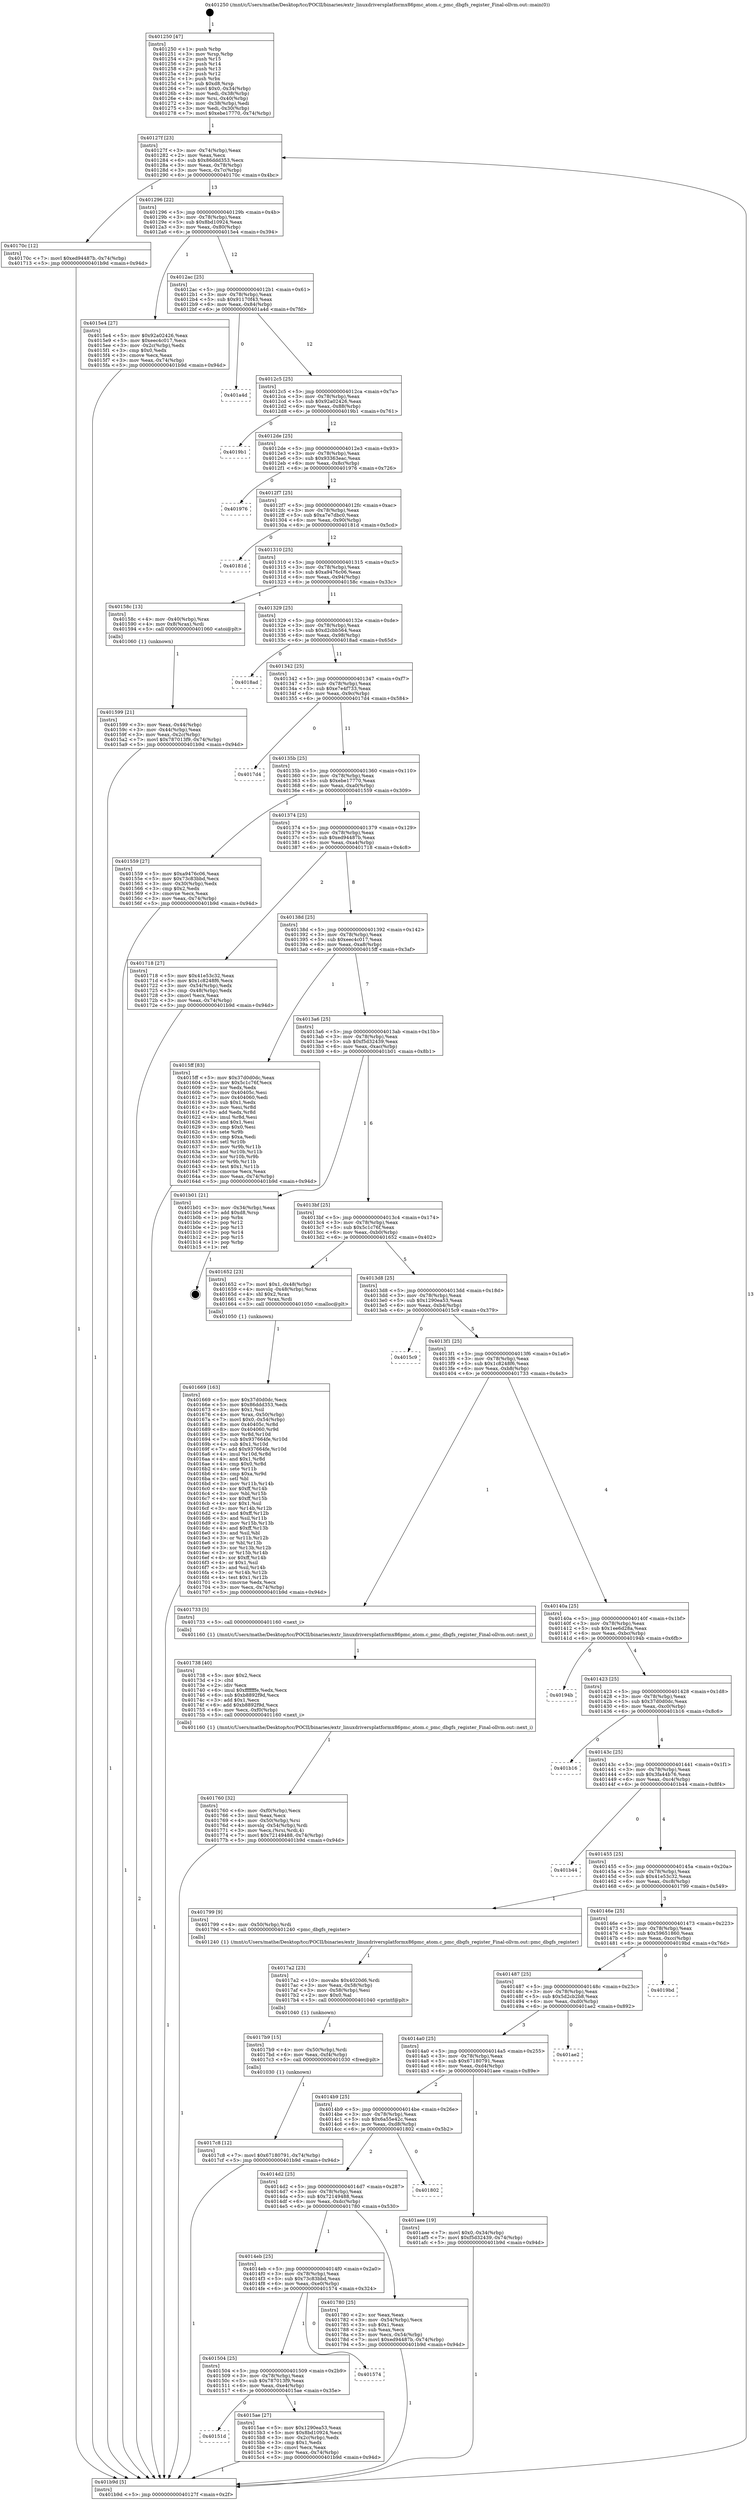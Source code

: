 digraph "0x401250" {
  label = "0x401250 (/mnt/c/Users/mathe/Desktop/tcc/POCII/binaries/extr_linuxdriversplatformx86pmc_atom.c_pmc_dbgfs_register_Final-ollvm.out::main(0))"
  labelloc = "t"
  node[shape=record]

  Entry [label="",width=0.3,height=0.3,shape=circle,fillcolor=black,style=filled]
  "0x40127f" [label="{
     0x40127f [23]\l
     | [instrs]\l
     &nbsp;&nbsp;0x40127f \<+3\>: mov -0x74(%rbp),%eax\l
     &nbsp;&nbsp;0x401282 \<+2\>: mov %eax,%ecx\l
     &nbsp;&nbsp;0x401284 \<+6\>: sub $0x86ddd353,%ecx\l
     &nbsp;&nbsp;0x40128a \<+3\>: mov %eax,-0x78(%rbp)\l
     &nbsp;&nbsp;0x40128d \<+3\>: mov %ecx,-0x7c(%rbp)\l
     &nbsp;&nbsp;0x401290 \<+6\>: je 000000000040170c \<main+0x4bc\>\l
  }"]
  "0x40170c" [label="{
     0x40170c [12]\l
     | [instrs]\l
     &nbsp;&nbsp;0x40170c \<+7\>: movl $0xed94487b,-0x74(%rbp)\l
     &nbsp;&nbsp;0x401713 \<+5\>: jmp 0000000000401b9d \<main+0x94d\>\l
  }"]
  "0x401296" [label="{
     0x401296 [22]\l
     | [instrs]\l
     &nbsp;&nbsp;0x401296 \<+5\>: jmp 000000000040129b \<main+0x4b\>\l
     &nbsp;&nbsp;0x40129b \<+3\>: mov -0x78(%rbp),%eax\l
     &nbsp;&nbsp;0x40129e \<+5\>: sub $0x8bd10924,%eax\l
     &nbsp;&nbsp;0x4012a3 \<+3\>: mov %eax,-0x80(%rbp)\l
     &nbsp;&nbsp;0x4012a6 \<+6\>: je 00000000004015e4 \<main+0x394\>\l
  }"]
  Exit [label="",width=0.3,height=0.3,shape=circle,fillcolor=black,style=filled,peripheries=2]
  "0x4015e4" [label="{
     0x4015e4 [27]\l
     | [instrs]\l
     &nbsp;&nbsp;0x4015e4 \<+5\>: mov $0x92a02426,%eax\l
     &nbsp;&nbsp;0x4015e9 \<+5\>: mov $0xeec4c017,%ecx\l
     &nbsp;&nbsp;0x4015ee \<+3\>: mov -0x2c(%rbp),%edx\l
     &nbsp;&nbsp;0x4015f1 \<+3\>: cmp $0x0,%edx\l
     &nbsp;&nbsp;0x4015f4 \<+3\>: cmove %ecx,%eax\l
     &nbsp;&nbsp;0x4015f7 \<+3\>: mov %eax,-0x74(%rbp)\l
     &nbsp;&nbsp;0x4015fa \<+5\>: jmp 0000000000401b9d \<main+0x94d\>\l
  }"]
  "0x4012ac" [label="{
     0x4012ac [25]\l
     | [instrs]\l
     &nbsp;&nbsp;0x4012ac \<+5\>: jmp 00000000004012b1 \<main+0x61\>\l
     &nbsp;&nbsp;0x4012b1 \<+3\>: mov -0x78(%rbp),%eax\l
     &nbsp;&nbsp;0x4012b4 \<+5\>: sub $0x91170f43,%eax\l
     &nbsp;&nbsp;0x4012b9 \<+6\>: mov %eax,-0x84(%rbp)\l
     &nbsp;&nbsp;0x4012bf \<+6\>: je 0000000000401a4d \<main+0x7fd\>\l
  }"]
  "0x4017c8" [label="{
     0x4017c8 [12]\l
     | [instrs]\l
     &nbsp;&nbsp;0x4017c8 \<+7\>: movl $0x67180791,-0x74(%rbp)\l
     &nbsp;&nbsp;0x4017cf \<+5\>: jmp 0000000000401b9d \<main+0x94d\>\l
  }"]
  "0x401a4d" [label="{
     0x401a4d\l
  }", style=dashed]
  "0x4012c5" [label="{
     0x4012c5 [25]\l
     | [instrs]\l
     &nbsp;&nbsp;0x4012c5 \<+5\>: jmp 00000000004012ca \<main+0x7a\>\l
     &nbsp;&nbsp;0x4012ca \<+3\>: mov -0x78(%rbp),%eax\l
     &nbsp;&nbsp;0x4012cd \<+5\>: sub $0x92a02426,%eax\l
     &nbsp;&nbsp;0x4012d2 \<+6\>: mov %eax,-0x88(%rbp)\l
     &nbsp;&nbsp;0x4012d8 \<+6\>: je 00000000004019b1 \<main+0x761\>\l
  }"]
  "0x4017b9" [label="{
     0x4017b9 [15]\l
     | [instrs]\l
     &nbsp;&nbsp;0x4017b9 \<+4\>: mov -0x50(%rbp),%rdi\l
     &nbsp;&nbsp;0x4017bd \<+6\>: mov %eax,-0xf4(%rbp)\l
     &nbsp;&nbsp;0x4017c3 \<+5\>: call 0000000000401030 \<free@plt\>\l
     | [calls]\l
     &nbsp;&nbsp;0x401030 \{1\} (unknown)\l
  }"]
  "0x4019b1" [label="{
     0x4019b1\l
  }", style=dashed]
  "0x4012de" [label="{
     0x4012de [25]\l
     | [instrs]\l
     &nbsp;&nbsp;0x4012de \<+5\>: jmp 00000000004012e3 \<main+0x93\>\l
     &nbsp;&nbsp;0x4012e3 \<+3\>: mov -0x78(%rbp),%eax\l
     &nbsp;&nbsp;0x4012e6 \<+5\>: sub $0x93363eac,%eax\l
     &nbsp;&nbsp;0x4012eb \<+6\>: mov %eax,-0x8c(%rbp)\l
     &nbsp;&nbsp;0x4012f1 \<+6\>: je 0000000000401976 \<main+0x726\>\l
  }"]
  "0x4017a2" [label="{
     0x4017a2 [23]\l
     | [instrs]\l
     &nbsp;&nbsp;0x4017a2 \<+10\>: movabs $0x4020d6,%rdi\l
     &nbsp;&nbsp;0x4017ac \<+3\>: mov %eax,-0x58(%rbp)\l
     &nbsp;&nbsp;0x4017af \<+3\>: mov -0x58(%rbp),%esi\l
     &nbsp;&nbsp;0x4017b2 \<+2\>: mov $0x0,%al\l
     &nbsp;&nbsp;0x4017b4 \<+5\>: call 0000000000401040 \<printf@plt\>\l
     | [calls]\l
     &nbsp;&nbsp;0x401040 \{1\} (unknown)\l
  }"]
  "0x401976" [label="{
     0x401976\l
  }", style=dashed]
  "0x4012f7" [label="{
     0x4012f7 [25]\l
     | [instrs]\l
     &nbsp;&nbsp;0x4012f7 \<+5\>: jmp 00000000004012fc \<main+0xac\>\l
     &nbsp;&nbsp;0x4012fc \<+3\>: mov -0x78(%rbp),%eax\l
     &nbsp;&nbsp;0x4012ff \<+5\>: sub $0xa7e7dbc0,%eax\l
     &nbsp;&nbsp;0x401304 \<+6\>: mov %eax,-0x90(%rbp)\l
     &nbsp;&nbsp;0x40130a \<+6\>: je 000000000040181d \<main+0x5cd\>\l
  }"]
  "0x401760" [label="{
     0x401760 [32]\l
     | [instrs]\l
     &nbsp;&nbsp;0x401760 \<+6\>: mov -0xf0(%rbp),%ecx\l
     &nbsp;&nbsp;0x401766 \<+3\>: imul %eax,%ecx\l
     &nbsp;&nbsp;0x401769 \<+4\>: mov -0x50(%rbp),%rsi\l
     &nbsp;&nbsp;0x40176d \<+4\>: movslq -0x54(%rbp),%rdi\l
     &nbsp;&nbsp;0x401771 \<+3\>: mov %ecx,(%rsi,%rdi,4)\l
     &nbsp;&nbsp;0x401774 \<+7\>: movl $0x72149488,-0x74(%rbp)\l
     &nbsp;&nbsp;0x40177b \<+5\>: jmp 0000000000401b9d \<main+0x94d\>\l
  }"]
  "0x40181d" [label="{
     0x40181d\l
  }", style=dashed]
  "0x401310" [label="{
     0x401310 [25]\l
     | [instrs]\l
     &nbsp;&nbsp;0x401310 \<+5\>: jmp 0000000000401315 \<main+0xc5\>\l
     &nbsp;&nbsp;0x401315 \<+3\>: mov -0x78(%rbp),%eax\l
     &nbsp;&nbsp;0x401318 \<+5\>: sub $0xa9476c06,%eax\l
     &nbsp;&nbsp;0x40131d \<+6\>: mov %eax,-0x94(%rbp)\l
     &nbsp;&nbsp;0x401323 \<+6\>: je 000000000040158c \<main+0x33c\>\l
  }"]
  "0x401738" [label="{
     0x401738 [40]\l
     | [instrs]\l
     &nbsp;&nbsp;0x401738 \<+5\>: mov $0x2,%ecx\l
     &nbsp;&nbsp;0x40173d \<+1\>: cltd\l
     &nbsp;&nbsp;0x40173e \<+2\>: idiv %ecx\l
     &nbsp;&nbsp;0x401740 \<+6\>: imul $0xfffffffe,%edx,%ecx\l
     &nbsp;&nbsp;0x401746 \<+6\>: sub $0xb8892f9d,%ecx\l
     &nbsp;&nbsp;0x40174c \<+3\>: add $0x1,%ecx\l
     &nbsp;&nbsp;0x40174f \<+6\>: add $0xb8892f9d,%ecx\l
     &nbsp;&nbsp;0x401755 \<+6\>: mov %ecx,-0xf0(%rbp)\l
     &nbsp;&nbsp;0x40175b \<+5\>: call 0000000000401160 \<next_i\>\l
     | [calls]\l
     &nbsp;&nbsp;0x401160 \{1\} (/mnt/c/Users/mathe/Desktop/tcc/POCII/binaries/extr_linuxdriversplatformx86pmc_atom.c_pmc_dbgfs_register_Final-ollvm.out::next_i)\l
  }"]
  "0x40158c" [label="{
     0x40158c [13]\l
     | [instrs]\l
     &nbsp;&nbsp;0x40158c \<+4\>: mov -0x40(%rbp),%rax\l
     &nbsp;&nbsp;0x401590 \<+4\>: mov 0x8(%rax),%rdi\l
     &nbsp;&nbsp;0x401594 \<+5\>: call 0000000000401060 \<atoi@plt\>\l
     | [calls]\l
     &nbsp;&nbsp;0x401060 \{1\} (unknown)\l
  }"]
  "0x401329" [label="{
     0x401329 [25]\l
     | [instrs]\l
     &nbsp;&nbsp;0x401329 \<+5\>: jmp 000000000040132e \<main+0xde\>\l
     &nbsp;&nbsp;0x40132e \<+3\>: mov -0x78(%rbp),%eax\l
     &nbsp;&nbsp;0x401331 \<+5\>: sub $0xd2cbb564,%eax\l
     &nbsp;&nbsp;0x401336 \<+6\>: mov %eax,-0x98(%rbp)\l
     &nbsp;&nbsp;0x40133c \<+6\>: je 00000000004018ad \<main+0x65d\>\l
  }"]
  "0x401669" [label="{
     0x401669 [163]\l
     | [instrs]\l
     &nbsp;&nbsp;0x401669 \<+5\>: mov $0x37d0d0dc,%ecx\l
     &nbsp;&nbsp;0x40166e \<+5\>: mov $0x86ddd353,%edx\l
     &nbsp;&nbsp;0x401673 \<+3\>: mov $0x1,%sil\l
     &nbsp;&nbsp;0x401676 \<+4\>: mov %rax,-0x50(%rbp)\l
     &nbsp;&nbsp;0x40167a \<+7\>: movl $0x0,-0x54(%rbp)\l
     &nbsp;&nbsp;0x401681 \<+8\>: mov 0x40405c,%r8d\l
     &nbsp;&nbsp;0x401689 \<+8\>: mov 0x404060,%r9d\l
     &nbsp;&nbsp;0x401691 \<+3\>: mov %r8d,%r10d\l
     &nbsp;&nbsp;0x401694 \<+7\>: sub $0x937664fe,%r10d\l
     &nbsp;&nbsp;0x40169b \<+4\>: sub $0x1,%r10d\l
     &nbsp;&nbsp;0x40169f \<+7\>: add $0x937664fe,%r10d\l
     &nbsp;&nbsp;0x4016a6 \<+4\>: imul %r10d,%r8d\l
     &nbsp;&nbsp;0x4016aa \<+4\>: and $0x1,%r8d\l
     &nbsp;&nbsp;0x4016ae \<+4\>: cmp $0x0,%r8d\l
     &nbsp;&nbsp;0x4016b2 \<+4\>: sete %r11b\l
     &nbsp;&nbsp;0x4016b6 \<+4\>: cmp $0xa,%r9d\l
     &nbsp;&nbsp;0x4016ba \<+3\>: setl %bl\l
     &nbsp;&nbsp;0x4016bd \<+3\>: mov %r11b,%r14b\l
     &nbsp;&nbsp;0x4016c0 \<+4\>: xor $0xff,%r14b\l
     &nbsp;&nbsp;0x4016c4 \<+3\>: mov %bl,%r15b\l
     &nbsp;&nbsp;0x4016c7 \<+4\>: xor $0xff,%r15b\l
     &nbsp;&nbsp;0x4016cb \<+4\>: xor $0x1,%sil\l
     &nbsp;&nbsp;0x4016cf \<+3\>: mov %r14b,%r12b\l
     &nbsp;&nbsp;0x4016d2 \<+4\>: and $0xff,%r12b\l
     &nbsp;&nbsp;0x4016d6 \<+3\>: and %sil,%r11b\l
     &nbsp;&nbsp;0x4016d9 \<+3\>: mov %r15b,%r13b\l
     &nbsp;&nbsp;0x4016dc \<+4\>: and $0xff,%r13b\l
     &nbsp;&nbsp;0x4016e0 \<+3\>: and %sil,%bl\l
     &nbsp;&nbsp;0x4016e3 \<+3\>: or %r11b,%r12b\l
     &nbsp;&nbsp;0x4016e6 \<+3\>: or %bl,%r13b\l
     &nbsp;&nbsp;0x4016e9 \<+3\>: xor %r13b,%r12b\l
     &nbsp;&nbsp;0x4016ec \<+3\>: or %r15b,%r14b\l
     &nbsp;&nbsp;0x4016ef \<+4\>: xor $0xff,%r14b\l
     &nbsp;&nbsp;0x4016f3 \<+4\>: or $0x1,%sil\l
     &nbsp;&nbsp;0x4016f7 \<+3\>: and %sil,%r14b\l
     &nbsp;&nbsp;0x4016fa \<+3\>: or %r14b,%r12b\l
     &nbsp;&nbsp;0x4016fd \<+4\>: test $0x1,%r12b\l
     &nbsp;&nbsp;0x401701 \<+3\>: cmovne %edx,%ecx\l
     &nbsp;&nbsp;0x401704 \<+3\>: mov %ecx,-0x74(%rbp)\l
     &nbsp;&nbsp;0x401707 \<+5\>: jmp 0000000000401b9d \<main+0x94d\>\l
  }"]
  "0x4018ad" [label="{
     0x4018ad\l
  }", style=dashed]
  "0x401342" [label="{
     0x401342 [25]\l
     | [instrs]\l
     &nbsp;&nbsp;0x401342 \<+5\>: jmp 0000000000401347 \<main+0xf7\>\l
     &nbsp;&nbsp;0x401347 \<+3\>: mov -0x78(%rbp),%eax\l
     &nbsp;&nbsp;0x40134a \<+5\>: sub $0xe7e4f733,%eax\l
     &nbsp;&nbsp;0x40134f \<+6\>: mov %eax,-0x9c(%rbp)\l
     &nbsp;&nbsp;0x401355 \<+6\>: je 00000000004017d4 \<main+0x584\>\l
  }"]
  "0x40151d" [label="{
     0x40151d\l
  }", style=dashed]
  "0x4017d4" [label="{
     0x4017d4\l
  }", style=dashed]
  "0x40135b" [label="{
     0x40135b [25]\l
     | [instrs]\l
     &nbsp;&nbsp;0x40135b \<+5\>: jmp 0000000000401360 \<main+0x110\>\l
     &nbsp;&nbsp;0x401360 \<+3\>: mov -0x78(%rbp),%eax\l
     &nbsp;&nbsp;0x401363 \<+5\>: sub $0xebe17770,%eax\l
     &nbsp;&nbsp;0x401368 \<+6\>: mov %eax,-0xa0(%rbp)\l
     &nbsp;&nbsp;0x40136e \<+6\>: je 0000000000401559 \<main+0x309\>\l
  }"]
  "0x4015ae" [label="{
     0x4015ae [27]\l
     | [instrs]\l
     &nbsp;&nbsp;0x4015ae \<+5\>: mov $0x1290ea53,%eax\l
     &nbsp;&nbsp;0x4015b3 \<+5\>: mov $0x8bd10924,%ecx\l
     &nbsp;&nbsp;0x4015b8 \<+3\>: mov -0x2c(%rbp),%edx\l
     &nbsp;&nbsp;0x4015bb \<+3\>: cmp $0x1,%edx\l
     &nbsp;&nbsp;0x4015be \<+3\>: cmovl %ecx,%eax\l
     &nbsp;&nbsp;0x4015c1 \<+3\>: mov %eax,-0x74(%rbp)\l
     &nbsp;&nbsp;0x4015c4 \<+5\>: jmp 0000000000401b9d \<main+0x94d\>\l
  }"]
  "0x401559" [label="{
     0x401559 [27]\l
     | [instrs]\l
     &nbsp;&nbsp;0x401559 \<+5\>: mov $0xa9476c06,%eax\l
     &nbsp;&nbsp;0x40155e \<+5\>: mov $0x73c83bbd,%ecx\l
     &nbsp;&nbsp;0x401563 \<+3\>: mov -0x30(%rbp),%edx\l
     &nbsp;&nbsp;0x401566 \<+3\>: cmp $0x2,%edx\l
     &nbsp;&nbsp;0x401569 \<+3\>: cmovne %ecx,%eax\l
     &nbsp;&nbsp;0x40156c \<+3\>: mov %eax,-0x74(%rbp)\l
     &nbsp;&nbsp;0x40156f \<+5\>: jmp 0000000000401b9d \<main+0x94d\>\l
  }"]
  "0x401374" [label="{
     0x401374 [25]\l
     | [instrs]\l
     &nbsp;&nbsp;0x401374 \<+5\>: jmp 0000000000401379 \<main+0x129\>\l
     &nbsp;&nbsp;0x401379 \<+3\>: mov -0x78(%rbp),%eax\l
     &nbsp;&nbsp;0x40137c \<+5\>: sub $0xed94487b,%eax\l
     &nbsp;&nbsp;0x401381 \<+6\>: mov %eax,-0xa4(%rbp)\l
     &nbsp;&nbsp;0x401387 \<+6\>: je 0000000000401718 \<main+0x4c8\>\l
  }"]
  "0x401b9d" [label="{
     0x401b9d [5]\l
     | [instrs]\l
     &nbsp;&nbsp;0x401b9d \<+5\>: jmp 000000000040127f \<main+0x2f\>\l
  }"]
  "0x401250" [label="{
     0x401250 [47]\l
     | [instrs]\l
     &nbsp;&nbsp;0x401250 \<+1\>: push %rbp\l
     &nbsp;&nbsp;0x401251 \<+3\>: mov %rsp,%rbp\l
     &nbsp;&nbsp;0x401254 \<+2\>: push %r15\l
     &nbsp;&nbsp;0x401256 \<+2\>: push %r14\l
     &nbsp;&nbsp;0x401258 \<+2\>: push %r13\l
     &nbsp;&nbsp;0x40125a \<+2\>: push %r12\l
     &nbsp;&nbsp;0x40125c \<+1\>: push %rbx\l
     &nbsp;&nbsp;0x40125d \<+7\>: sub $0xd8,%rsp\l
     &nbsp;&nbsp;0x401264 \<+7\>: movl $0x0,-0x34(%rbp)\l
     &nbsp;&nbsp;0x40126b \<+3\>: mov %edi,-0x38(%rbp)\l
     &nbsp;&nbsp;0x40126e \<+4\>: mov %rsi,-0x40(%rbp)\l
     &nbsp;&nbsp;0x401272 \<+3\>: mov -0x38(%rbp),%edi\l
     &nbsp;&nbsp;0x401275 \<+3\>: mov %edi,-0x30(%rbp)\l
     &nbsp;&nbsp;0x401278 \<+7\>: movl $0xebe17770,-0x74(%rbp)\l
  }"]
  "0x401599" [label="{
     0x401599 [21]\l
     | [instrs]\l
     &nbsp;&nbsp;0x401599 \<+3\>: mov %eax,-0x44(%rbp)\l
     &nbsp;&nbsp;0x40159c \<+3\>: mov -0x44(%rbp),%eax\l
     &nbsp;&nbsp;0x40159f \<+3\>: mov %eax,-0x2c(%rbp)\l
     &nbsp;&nbsp;0x4015a2 \<+7\>: movl $0x787013f9,-0x74(%rbp)\l
     &nbsp;&nbsp;0x4015a9 \<+5\>: jmp 0000000000401b9d \<main+0x94d\>\l
  }"]
  "0x401504" [label="{
     0x401504 [25]\l
     | [instrs]\l
     &nbsp;&nbsp;0x401504 \<+5\>: jmp 0000000000401509 \<main+0x2b9\>\l
     &nbsp;&nbsp;0x401509 \<+3\>: mov -0x78(%rbp),%eax\l
     &nbsp;&nbsp;0x40150c \<+5\>: sub $0x787013f9,%eax\l
     &nbsp;&nbsp;0x401511 \<+6\>: mov %eax,-0xe4(%rbp)\l
     &nbsp;&nbsp;0x401517 \<+6\>: je 00000000004015ae \<main+0x35e\>\l
  }"]
  "0x401718" [label="{
     0x401718 [27]\l
     | [instrs]\l
     &nbsp;&nbsp;0x401718 \<+5\>: mov $0x41e53c32,%eax\l
     &nbsp;&nbsp;0x40171d \<+5\>: mov $0x1c8248f6,%ecx\l
     &nbsp;&nbsp;0x401722 \<+3\>: mov -0x54(%rbp),%edx\l
     &nbsp;&nbsp;0x401725 \<+3\>: cmp -0x48(%rbp),%edx\l
     &nbsp;&nbsp;0x401728 \<+3\>: cmovl %ecx,%eax\l
     &nbsp;&nbsp;0x40172b \<+3\>: mov %eax,-0x74(%rbp)\l
     &nbsp;&nbsp;0x40172e \<+5\>: jmp 0000000000401b9d \<main+0x94d\>\l
  }"]
  "0x40138d" [label="{
     0x40138d [25]\l
     | [instrs]\l
     &nbsp;&nbsp;0x40138d \<+5\>: jmp 0000000000401392 \<main+0x142\>\l
     &nbsp;&nbsp;0x401392 \<+3\>: mov -0x78(%rbp),%eax\l
     &nbsp;&nbsp;0x401395 \<+5\>: sub $0xeec4c017,%eax\l
     &nbsp;&nbsp;0x40139a \<+6\>: mov %eax,-0xa8(%rbp)\l
     &nbsp;&nbsp;0x4013a0 \<+6\>: je 00000000004015ff \<main+0x3af\>\l
  }"]
  "0x401574" [label="{
     0x401574\l
  }", style=dashed]
  "0x4015ff" [label="{
     0x4015ff [83]\l
     | [instrs]\l
     &nbsp;&nbsp;0x4015ff \<+5\>: mov $0x37d0d0dc,%eax\l
     &nbsp;&nbsp;0x401604 \<+5\>: mov $0x5c1c76f,%ecx\l
     &nbsp;&nbsp;0x401609 \<+2\>: xor %edx,%edx\l
     &nbsp;&nbsp;0x40160b \<+7\>: mov 0x40405c,%esi\l
     &nbsp;&nbsp;0x401612 \<+7\>: mov 0x404060,%edi\l
     &nbsp;&nbsp;0x401619 \<+3\>: sub $0x1,%edx\l
     &nbsp;&nbsp;0x40161c \<+3\>: mov %esi,%r8d\l
     &nbsp;&nbsp;0x40161f \<+3\>: add %edx,%r8d\l
     &nbsp;&nbsp;0x401622 \<+4\>: imul %r8d,%esi\l
     &nbsp;&nbsp;0x401626 \<+3\>: and $0x1,%esi\l
     &nbsp;&nbsp;0x401629 \<+3\>: cmp $0x0,%esi\l
     &nbsp;&nbsp;0x40162c \<+4\>: sete %r9b\l
     &nbsp;&nbsp;0x401630 \<+3\>: cmp $0xa,%edi\l
     &nbsp;&nbsp;0x401633 \<+4\>: setl %r10b\l
     &nbsp;&nbsp;0x401637 \<+3\>: mov %r9b,%r11b\l
     &nbsp;&nbsp;0x40163a \<+3\>: and %r10b,%r11b\l
     &nbsp;&nbsp;0x40163d \<+3\>: xor %r10b,%r9b\l
     &nbsp;&nbsp;0x401640 \<+3\>: or %r9b,%r11b\l
     &nbsp;&nbsp;0x401643 \<+4\>: test $0x1,%r11b\l
     &nbsp;&nbsp;0x401647 \<+3\>: cmovne %ecx,%eax\l
     &nbsp;&nbsp;0x40164a \<+3\>: mov %eax,-0x74(%rbp)\l
     &nbsp;&nbsp;0x40164d \<+5\>: jmp 0000000000401b9d \<main+0x94d\>\l
  }"]
  "0x4013a6" [label="{
     0x4013a6 [25]\l
     | [instrs]\l
     &nbsp;&nbsp;0x4013a6 \<+5\>: jmp 00000000004013ab \<main+0x15b\>\l
     &nbsp;&nbsp;0x4013ab \<+3\>: mov -0x78(%rbp),%eax\l
     &nbsp;&nbsp;0x4013ae \<+5\>: sub $0xf5d32439,%eax\l
     &nbsp;&nbsp;0x4013b3 \<+6\>: mov %eax,-0xac(%rbp)\l
     &nbsp;&nbsp;0x4013b9 \<+6\>: je 0000000000401b01 \<main+0x8b1\>\l
  }"]
  "0x4014eb" [label="{
     0x4014eb [25]\l
     | [instrs]\l
     &nbsp;&nbsp;0x4014eb \<+5\>: jmp 00000000004014f0 \<main+0x2a0\>\l
     &nbsp;&nbsp;0x4014f0 \<+3\>: mov -0x78(%rbp),%eax\l
     &nbsp;&nbsp;0x4014f3 \<+5\>: sub $0x73c83bbd,%eax\l
     &nbsp;&nbsp;0x4014f8 \<+6\>: mov %eax,-0xe0(%rbp)\l
     &nbsp;&nbsp;0x4014fe \<+6\>: je 0000000000401574 \<main+0x324\>\l
  }"]
  "0x401b01" [label="{
     0x401b01 [21]\l
     | [instrs]\l
     &nbsp;&nbsp;0x401b01 \<+3\>: mov -0x34(%rbp),%eax\l
     &nbsp;&nbsp;0x401b04 \<+7\>: add $0xd8,%rsp\l
     &nbsp;&nbsp;0x401b0b \<+1\>: pop %rbx\l
     &nbsp;&nbsp;0x401b0c \<+2\>: pop %r12\l
     &nbsp;&nbsp;0x401b0e \<+2\>: pop %r13\l
     &nbsp;&nbsp;0x401b10 \<+2\>: pop %r14\l
     &nbsp;&nbsp;0x401b12 \<+2\>: pop %r15\l
     &nbsp;&nbsp;0x401b14 \<+1\>: pop %rbp\l
     &nbsp;&nbsp;0x401b15 \<+1\>: ret\l
  }"]
  "0x4013bf" [label="{
     0x4013bf [25]\l
     | [instrs]\l
     &nbsp;&nbsp;0x4013bf \<+5\>: jmp 00000000004013c4 \<main+0x174\>\l
     &nbsp;&nbsp;0x4013c4 \<+3\>: mov -0x78(%rbp),%eax\l
     &nbsp;&nbsp;0x4013c7 \<+5\>: sub $0x5c1c76f,%eax\l
     &nbsp;&nbsp;0x4013cc \<+6\>: mov %eax,-0xb0(%rbp)\l
     &nbsp;&nbsp;0x4013d2 \<+6\>: je 0000000000401652 \<main+0x402\>\l
  }"]
  "0x401780" [label="{
     0x401780 [25]\l
     | [instrs]\l
     &nbsp;&nbsp;0x401780 \<+2\>: xor %eax,%eax\l
     &nbsp;&nbsp;0x401782 \<+3\>: mov -0x54(%rbp),%ecx\l
     &nbsp;&nbsp;0x401785 \<+3\>: sub $0x1,%eax\l
     &nbsp;&nbsp;0x401788 \<+2\>: sub %eax,%ecx\l
     &nbsp;&nbsp;0x40178a \<+3\>: mov %ecx,-0x54(%rbp)\l
     &nbsp;&nbsp;0x40178d \<+7\>: movl $0xed94487b,-0x74(%rbp)\l
     &nbsp;&nbsp;0x401794 \<+5\>: jmp 0000000000401b9d \<main+0x94d\>\l
  }"]
  "0x401652" [label="{
     0x401652 [23]\l
     | [instrs]\l
     &nbsp;&nbsp;0x401652 \<+7\>: movl $0x1,-0x48(%rbp)\l
     &nbsp;&nbsp;0x401659 \<+4\>: movslq -0x48(%rbp),%rax\l
     &nbsp;&nbsp;0x40165d \<+4\>: shl $0x2,%rax\l
     &nbsp;&nbsp;0x401661 \<+3\>: mov %rax,%rdi\l
     &nbsp;&nbsp;0x401664 \<+5\>: call 0000000000401050 \<malloc@plt\>\l
     | [calls]\l
     &nbsp;&nbsp;0x401050 \{1\} (unknown)\l
  }"]
  "0x4013d8" [label="{
     0x4013d8 [25]\l
     | [instrs]\l
     &nbsp;&nbsp;0x4013d8 \<+5\>: jmp 00000000004013dd \<main+0x18d\>\l
     &nbsp;&nbsp;0x4013dd \<+3\>: mov -0x78(%rbp),%eax\l
     &nbsp;&nbsp;0x4013e0 \<+5\>: sub $0x1290ea53,%eax\l
     &nbsp;&nbsp;0x4013e5 \<+6\>: mov %eax,-0xb4(%rbp)\l
     &nbsp;&nbsp;0x4013eb \<+6\>: je 00000000004015c9 \<main+0x379\>\l
  }"]
  "0x4014d2" [label="{
     0x4014d2 [25]\l
     | [instrs]\l
     &nbsp;&nbsp;0x4014d2 \<+5\>: jmp 00000000004014d7 \<main+0x287\>\l
     &nbsp;&nbsp;0x4014d7 \<+3\>: mov -0x78(%rbp),%eax\l
     &nbsp;&nbsp;0x4014da \<+5\>: sub $0x72149488,%eax\l
     &nbsp;&nbsp;0x4014df \<+6\>: mov %eax,-0xdc(%rbp)\l
     &nbsp;&nbsp;0x4014e5 \<+6\>: je 0000000000401780 \<main+0x530\>\l
  }"]
  "0x4015c9" [label="{
     0x4015c9\l
  }", style=dashed]
  "0x4013f1" [label="{
     0x4013f1 [25]\l
     | [instrs]\l
     &nbsp;&nbsp;0x4013f1 \<+5\>: jmp 00000000004013f6 \<main+0x1a6\>\l
     &nbsp;&nbsp;0x4013f6 \<+3\>: mov -0x78(%rbp),%eax\l
     &nbsp;&nbsp;0x4013f9 \<+5\>: sub $0x1c8248f6,%eax\l
     &nbsp;&nbsp;0x4013fe \<+6\>: mov %eax,-0xb8(%rbp)\l
     &nbsp;&nbsp;0x401404 \<+6\>: je 0000000000401733 \<main+0x4e3\>\l
  }"]
  "0x401802" [label="{
     0x401802\l
  }", style=dashed]
  "0x401733" [label="{
     0x401733 [5]\l
     | [instrs]\l
     &nbsp;&nbsp;0x401733 \<+5\>: call 0000000000401160 \<next_i\>\l
     | [calls]\l
     &nbsp;&nbsp;0x401160 \{1\} (/mnt/c/Users/mathe/Desktop/tcc/POCII/binaries/extr_linuxdriversplatformx86pmc_atom.c_pmc_dbgfs_register_Final-ollvm.out::next_i)\l
  }"]
  "0x40140a" [label="{
     0x40140a [25]\l
     | [instrs]\l
     &nbsp;&nbsp;0x40140a \<+5\>: jmp 000000000040140f \<main+0x1bf\>\l
     &nbsp;&nbsp;0x40140f \<+3\>: mov -0x78(%rbp),%eax\l
     &nbsp;&nbsp;0x401412 \<+5\>: sub $0x1ee6d28a,%eax\l
     &nbsp;&nbsp;0x401417 \<+6\>: mov %eax,-0xbc(%rbp)\l
     &nbsp;&nbsp;0x40141d \<+6\>: je 000000000040194b \<main+0x6fb\>\l
  }"]
  "0x4014b9" [label="{
     0x4014b9 [25]\l
     | [instrs]\l
     &nbsp;&nbsp;0x4014b9 \<+5\>: jmp 00000000004014be \<main+0x26e\>\l
     &nbsp;&nbsp;0x4014be \<+3\>: mov -0x78(%rbp),%eax\l
     &nbsp;&nbsp;0x4014c1 \<+5\>: sub $0x6a55e42c,%eax\l
     &nbsp;&nbsp;0x4014c6 \<+6\>: mov %eax,-0xd8(%rbp)\l
     &nbsp;&nbsp;0x4014cc \<+6\>: je 0000000000401802 \<main+0x5b2\>\l
  }"]
  "0x40194b" [label="{
     0x40194b\l
  }", style=dashed]
  "0x401423" [label="{
     0x401423 [25]\l
     | [instrs]\l
     &nbsp;&nbsp;0x401423 \<+5\>: jmp 0000000000401428 \<main+0x1d8\>\l
     &nbsp;&nbsp;0x401428 \<+3\>: mov -0x78(%rbp),%eax\l
     &nbsp;&nbsp;0x40142b \<+5\>: sub $0x37d0d0dc,%eax\l
     &nbsp;&nbsp;0x401430 \<+6\>: mov %eax,-0xc0(%rbp)\l
     &nbsp;&nbsp;0x401436 \<+6\>: je 0000000000401b16 \<main+0x8c6\>\l
  }"]
  "0x401aee" [label="{
     0x401aee [19]\l
     | [instrs]\l
     &nbsp;&nbsp;0x401aee \<+7\>: movl $0x0,-0x34(%rbp)\l
     &nbsp;&nbsp;0x401af5 \<+7\>: movl $0xf5d32439,-0x74(%rbp)\l
     &nbsp;&nbsp;0x401afc \<+5\>: jmp 0000000000401b9d \<main+0x94d\>\l
  }"]
  "0x401b16" [label="{
     0x401b16\l
  }", style=dashed]
  "0x40143c" [label="{
     0x40143c [25]\l
     | [instrs]\l
     &nbsp;&nbsp;0x40143c \<+5\>: jmp 0000000000401441 \<main+0x1f1\>\l
     &nbsp;&nbsp;0x401441 \<+3\>: mov -0x78(%rbp),%eax\l
     &nbsp;&nbsp;0x401444 \<+5\>: sub $0x3fa44b76,%eax\l
     &nbsp;&nbsp;0x401449 \<+6\>: mov %eax,-0xc4(%rbp)\l
     &nbsp;&nbsp;0x40144f \<+6\>: je 0000000000401b44 \<main+0x8f4\>\l
  }"]
  "0x4014a0" [label="{
     0x4014a0 [25]\l
     | [instrs]\l
     &nbsp;&nbsp;0x4014a0 \<+5\>: jmp 00000000004014a5 \<main+0x255\>\l
     &nbsp;&nbsp;0x4014a5 \<+3\>: mov -0x78(%rbp),%eax\l
     &nbsp;&nbsp;0x4014a8 \<+5\>: sub $0x67180791,%eax\l
     &nbsp;&nbsp;0x4014ad \<+6\>: mov %eax,-0xd4(%rbp)\l
     &nbsp;&nbsp;0x4014b3 \<+6\>: je 0000000000401aee \<main+0x89e\>\l
  }"]
  "0x401b44" [label="{
     0x401b44\l
  }", style=dashed]
  "0x401455" [label="{
     0x401455 [25]\l
     | [instrs]\l
     &nbsp;&nbsp;0x401455 \<+5\>: jmp 000000000040145a \<main+0x20a\>\l
     &nbsp;&nbsp;0x40145a \<+3\>: mov -0x78(%rbp),%eax\l
     &nbsp;&nbsp;0x40145d \<+5\>: sub $0x41e53c32,%eax\l
     &nbsp;&nbsp;0x401462 \<+6\>: mov %eax,-0xc8(%rbp)\l
     &nbsp;&nbsp;0x401468 \<+6\>: je 0000000000401799 \<main+0x549\>\l
  }"]
  "0x401ae2" [label="{
     0x401ae2\l
  }", style=dashed]
  "0x401799" [label="{
     0x401799 [9]\l
     | [instrs]\l
     &nbsp;&nbsp;0x401799 \<+4\>: mov -0x50(%rbp),%rdi\l
     &nbsp;&nbsp;0x40179d \<+5\>: call 0000000000401240 \<pmc_dbgfs_register\>\l
     | [calls]\l
     &nbsp;&nbsp;0x401240 \{1\} (/mnt/c/Users/mathe/Desktop/tcc/POCII/binaries/extr_linuxdriversplatformx86pmc_atom.c_pmc_dbgfs_register_Final-ollvm.out::pmc_dbgfs_register)\l
  }"]
  "0x40146e" [label="{
     0x40146e [25]\l
     | [instrs]\l
     &nbsp;&nbsp;0x40146e \<+5\>: jmp 0000000000401473 \<main+0x223\>\l
     &nbsp;&nbsp;0x401473 \<+3\>: mov -0x78(%rbp),%eax\l
     &nbsp;&nbsp;0x401476 \<+5\>: sub $0x59651860,%eax\l
     &nbsp;&nbsp;0x40147b \<+6\>: mov %eax,-0xcc(%rbp)\l
     &nbsp;&nbsp;0x401481 \<+6\>: je 00000000004019bd \<main+0x76d\>\l
  }"]
  "0x401487" [label="{
     0x401487 [25]\l
     | [instrs]\l
     &nbsp;&nbsp;0x401487 \<+5\>: jmp 000000000040148c \<main+0x23c\>\l
     &nbsp;&nbsp;0x40148c \<+3\>: mov -0x78(%rbp),%eax\l
     &nbsp;&nbsp;0x40148f \<+5\>: sub $0x5d2cb2b8,%eax\l
     &nbsp;&nbsp;0x401494 \<+6\>: mov %eax,-0xd0(%rbp)\l
     &nbsp;&nbsp;0x40149a \<+6\>: je 0000000000401ae2 \<main+0x892\>\l
  }"]
  "0x4019bd" [label="{
     0x4019bd\l
  }", style=dashed]
  Entry -> "0x401250" [label=" 1"]
  "0x40127f" -> "0x40170c" [label=" 1"]
  "0x40127f" -> "0x401296" [label=" 13"]
  "0x401b01" -> Exit [label=" 1"]
  "0x401296" -> "0x4015e4" [label=" 1"]
  "0x401296" -> "0x4012ac" [label=" 12"]
  "0x401aee" -> "0x401b9d" [label=" 1"]
  "0x4012ac" -> "0x401a4d" [label=" 0"]
  "0x4012ac" -> "0x4012c5" [label=" 12"]
  "0x4017c8" -> "0x401b9d" [label=" 1"]
  "0x4012c5" -> "0x4019b1" [label=" 0"]
  "0x4012c5" -> "0x4012de" [label=" 12"]
  "0x4017b9" -> "0x4017c8" [label=" 1"]
  "0x4012de" -> "0x401976" [label=" 0"]
  "0x4012de" -> "0x4012f7" [label=" 12"]
  "0x4017a2" -> "0x4017b9" [label=" 1"]
  "0x4012f7" -> "0x40181d" [label=" 0"]
  "0x4012f7" -> "0x401310" [label=" 12"]
  "0x401799" -> "0x4017a2" [label=" 1"]
  "0x401310" -> "0x40158c" [label=" 1"]
  "0x401310" -> "0x401329" [label=" 11"]
  "0x401780" -> "0x401b9d" [label=" 1"]
  "0x401329" -> "0x4018ad" [label=" 0"]
  "0x401329" -> "0x401342" [label=" 11"]
  "0x401760" -> "0x401b9d" [label=" 1"]
  "0x401342" -> "0x4017d4" [label=" 0"]
  "0x401342" -> "0x40135b" [label=" 11"]
  "0x401738" -> "0x401760" [label=" 1"]
  "0x40135b" -> "0x401559" [label=" 1"]
  "0x40135b" -> "0x401374" [label=" 10"]
  "0x401559" -> "0x401b9d" [label=" 1"]
  "0x401250" -> "0x40127f" [label=" 1"]
  "0x401b9d" -> "0x40127f" [label=" 13"]
  "0x40158c" -> "0x401599" [label=" 1"]
  "0x401599" -> "0x401b9d" [label=" 1"]
  "0x401733" -> "0x401738" [label=" 1"]
  "0x401374" -> "0x401718" [label=" 2"]
  "0x401374" -> "0x40138d" [label=" 8"]
  "0x40170c" -> "0x401b9d" [label=" 1"]
  "0x40138d" -> "0x4015ff" [label=" 1"]
  "0x40138d" -> "0x4013a6" [label=" 7"]
  "0x401669" -> "0x401b9d" [label=" 1"]
  "0x4013a6" -> "0x401b01" [label=" 1"]
  "0x4013a6" -> "0x4013bf" [label=" 6"]
  "0x4015ff" -> "0x401b9d" [label=" 1"]
  "0x4013bf" -> "0x401652" [label=" 1"]
  "0x4013bf" -> "0x4013d8" [label=" 5"]
  "0x4015e4" -> "0x401b9d" [label=" 1"]
  "0x4013d8" -> "0x4015c9" [label=" 0"]
  "0x4013d8" -> "0x4013f1" [label=" 5"]
  "0x401504" -> "0x40151d" [label=" 0"]
  "0x4013f1" -> "0x401733" [label=" 1"]
  "0x4013f1" -> "0x40140a" [label=" 4"]
  "0x401504" -> "0x4015ae" [label=" 1"]
  "0x40140a" -> "0x40194b" [label=" 0"]
  "0x40140a" -> "0x401423" [label=" 4"]
  "0x4014eb" -> "0x401504" [label=" 1"]
  "0x401423" -> "0x401b16" [label=" 0"]
  "0x401423" -> "0x40143c" [label=" 4"]
  "0x4014eb" -> "0x401574" [label=" 0"]
  "0x40143c" -> "0x401b44" [label=" 0"]
  "0x40143c" -> "0x401455" [label=" 4"]
  "0x4014d2" -> "0x4014eb" [label=" 1"]
  "0x401455" -> "0x401799" [label=" 1"]
  "0x401455" -> "0x40146e" [label=" 3"]
  "0x4014d2" -> "0x401780" [label=" 1"]
  "0x40146e" -> "0x4019bd" [label=" 0"]
  "0x40146e" -> "0x401487" [label=" 3"]
  "0x4015ae" -> "0x401b9d" [label=" 1"]
  "0x401487" -> "0x401ae2" [label=" 0"]
  "0x401487" -> "0x4014a0" [label=" 3"]
  "0x401652" -> "0x401669" [label=" 1"]
  "0x4014a0" -> "0x401aee" [label=" 1"]
  "0x4014a0" -> "0x4014b9" [label=" 2"]
  "0x401718" -> "0x401b9d" [label=" 2"]
  "0x4014b9" -> "0x401802" [label=" 0"]
  "0x4014b9" -> "0x4014d2" [label=" 2"]
}
